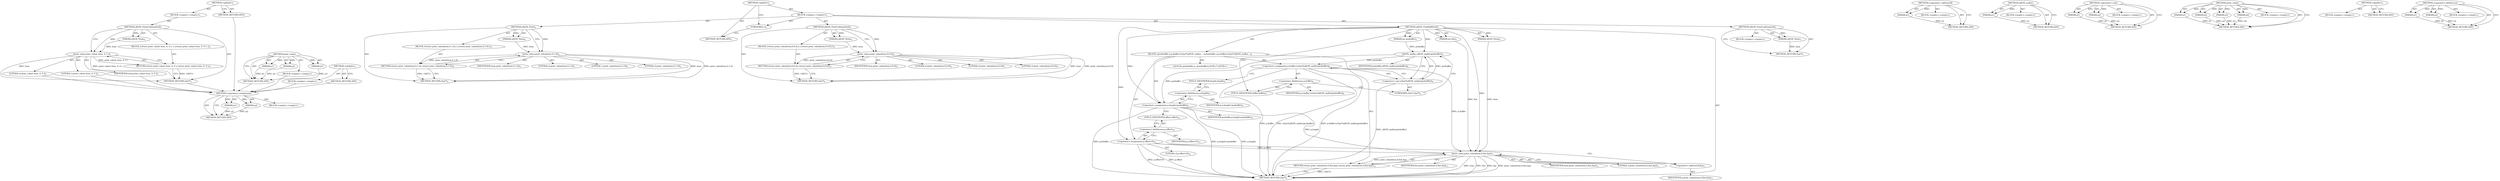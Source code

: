 digraph "&lt;operator&gt;.fieldAccess" {
vulnerable_6 [label=<(METHOD,&lt;global&gt;)<SUB>1</SUB>>];
vulnerable_7 [label=<(BLOCK,&lt;empty&gt;,&lt;empty&gt;)<SUB>1</SUB>>];
vulnerable_8 [label=<(METHOD,cJSON_PrintUnformatted)<SUB>1</SUB>>];
vulnerable_9 [label=<(PARAM,cJSON *item)<SUB>1</SUB>>];
vulnerable_10 [label=<(BLOCK,{
	return print_value( item, 0, 0 );
 },{
	return print_value( item, 0, 0 );
 })<SUB>2</SUB>>];
vulnerable_11 [label=<(RETURN,return print_value( item, 0, 0 );,return print_value( item, 0, 0 );)<SUB>3</SUB>>];
vulnerable_12 [label=<(print_value,print_value( item, 0, 0 ))<SUB>3</SUB>>];
vulnerable_13 [label=<(IDENTIFIER,item,print_value( item, 0, 0 ))<SUB>3</SUB>>];
vulnerable_14 [label=<(LITERAL,0,print_value( item, 0, 0 ))<SUB>3</SUB>>];
vulnerable_15 [label=<(LITERAL,0,print_value( item, 0, 0 ))<SUB>3</SUB>>];
vulnerable_16 [label=<(METHOD_RETURN,char*)<SUB>1</SUB>>];
vulnerable_18 [label=<(METHOD_RETURN,ANY)<SUB>1</SUB>>];
vulnerable_37 [label=<(METHOD,print_value)>];
vulnerable_38 [label=<(PARAM,p1)>];
vulnerable_39 [label=<(PARAM,p2)>];
vulnerable_40 [label=<(PARAM,p3)>];
vulnerable_41 [label=<(BLOCK,&lt;empty&gt;,&lt;empty&gt;)>];
vulnerable_42 [label=<(METHOD_RETURN,ANY)>];
vulnerable_31 [label=<(METHOD,&lt;global&gt;)<SUB>1</SUB>>];
vulnerable_32 [label=<(BLOCK,&lt;empty&gt;,&lt;empty&gt;)>];
vulnerable_33 [label=<(METHOD_RETURN,ANY)>];
fixed_97 [label=<(METHOD,&lt;operator&gt;.assignment)>];
fixed_98 [label=<(PARAM,p1)>];
fixed_99 [label=<(PARAM,p2)>];
fixed_100 [label=<(BLOCK,&lt;empty&gt;,&lt;empty&gt;)>];
fixed_101 [label=<(METHOD_RETURN,ANY)>];
fixed_6 [label=<(METHOD,&lt;global&gt;)<SUB>1</SUB>>];
fixed_7 [label=<(BLOCK,&lt;empty&gt;,&lt;empty&gt;)<SUB>1</SUB>>];
fixed_8 [label=<(METHOD,cJSON_PrintUnformatted)<SUB>1</SUB>>];
fixed_9 [label=<(PARAM,cJSON *item)<SUB>1</SUB>>];
fixed_10 [label=<(BLOCK,&lt;empty&gt;,&lt;empty&gt;)>];
fixed_11 [label=<(METHOD_RETURN,char*)<SUB>1</SUB>>];
fixed_13 [label=<(UNKNOWN,),))<SUB>1</SUB>>];
fixed_14 [label=<(METHOD,cJSON_Print)<SUB>2</SUB>>];
fixed_15 [label=<(PARAM,cJSON *item)<SUB>2</SUB>>];
fixed_16 [label=<(BLOCK,{return print_value(item,0,1,0);},{return print_value(item,0,1,0);})<SUB>2</SUB>>];
fixed_17 [label=<(RETURN,return print_value(item,0,1,0);,return print_value(item,0,1,0);)<SUB>2</SUB>>];
fixed_18 [label=<(print_value,print_value(item,0,1,0))<SUB>2</SUB>>];
fixed_19 [label=<(IDENTIFIER,item,print_value(item,0,1,0))<SUB>2</SUB>>];
fixed_20 [label=<(LITERAL,0,print_value(item,0,1,0))<SUB>2</SUB>>];
fixed_21 [label=<(LITERAL,1,print_value(item,0,1,0))<SUB>2</SUB>>];
fixed_22 [label=<(LITERAL,0,print_value(item,0,1,0))<SUB>2</SUB>>];
fixed_23 [label=<(METHOD_RETURN,char*)<SUB>2</SUB>>];
fixed_25 [label=<(METHOD,cJSON_PrintUnformatted)<SUB>3</SUB>>];
fixed_26 [label=<(PARAM,cJSON *item)<SUB>3</SUB>>];
fixed_27 [label=<(BLOCK,{return print_value(item,0,0,0);},{return print_value(item,0,0,0);})<SUB>3</SUB>>];
fixed_28 [label=<(RETURN,return print_value(item,0,0,0);,return print_value(item,0,0,0);)<SUB>3</SUB>>];
fixed_29 [label=<(print_value,print_value(item,0,0,0))<SUB>3</SUB>>];
fixed_30 [label=<(IDENTIFIER,item,print_value(item,0,0,0))<SUB>3</SUB>>];
fixed_31 [label=<(LITERAL,0,print_value(item,0,0,0))<SUB>3</SUB>>];
fixed_32 [label=<(LITERAL,0,print_value(item,0,0,0))<SUB>3</SUB>>];
fixed_33 [label=<(LITERAL,0,print_value(item,0,0,0))<SUB>3</SUB>>];
fixed_34 [label=<(METHOD_RETURN,char*)<SUB>3</SUB>>];
fixed_36 [label=<(METHOD,cJSON_PrintBuffered)<SUB>5</SUB>>];
fixed_37 [label=<(PARAM,cJSON *item)<SUB>5</SUB>>];
fixed_38 [label=<(PARAM,int prebuffer)<SUB>5</SUB>>];
fixed_39 [label=<(PARAM,int fmt)<SUB>5</SUB>>];
fixed_40 [label=<(BLOCK,{
	printbuffer p;
	p.buffer=(char*)cJSON_malloc...,{
	printbuffer p;
	p.buffer=(char*)cJSON_malloc...)<SUB>6</SUB>>];
fixed_41 [label="<(LOCAL,printbuffer p: printbuffer)<SUB>7</SUB>>"];
fixed_42 [label=<(&lt;operator&gt;.assignment,p.buffer=(char*)cJSON_malloc(prebuffer))<SUB>8</SUB>>];
fixed_43 [label=<(&lt;operator&gt;.fieldAccess,p.buffer)<SUB>8</SUB>>];
fixed_44 [label=<(IDENTIFIER,p,p.buffer=(char*)cJSON_malloc(prebuffer))<SUB>8</SUB>>];
fixed_45 [label=<(FIELD_IDENTIFIER,buffer,buffer)<SUB>8</SUB>>];
fixed_46 [label=<(&lt;operator&gt;.cast,(char*)cJSON_malloc(prebuffer))<SUB>8</SUB>>];
fixed_47 [label=<(UNKNOWN,char*,char*)<SUB>8</SUB>>];
fixed_48 [label=<(cJSON_malloc,cJSON_malloc(prebuffer))<SUB>8</SUB>>];
fixed_49 [label=<(IDENTIFIER,prebuffer,cJSON_malloc(prebuffer))<SUB>8</SUB>>];
fixed_50 [label=<(&lt;operator&gt;.assignment,p.length=prebuffer)<SUB>9</SUB>>];
fixed_51 [label=<(&lt;operator&gt;.fieldAccess,p.length)<SUB>9</SUB>>];
fixed_52 [label=<(IDENTIFIER,p,p.length=prebuffer)<SUB>9</SUB>>];
fixed_53 [label=<(FIELD_IDENTIFIER,length,length)<SUB>9</SUB>>];
fixed_54 [label=<(IDENTIFIER,prebuffer,p.length=prebuffer)<SUB>9</SUB>>];
fixed_55 [label=<(&lt;operator&gt;.assignment,p.offset=0)<SUB>10</SUB>>];
fixed_56 [label=<(&lt;operator&gt;.fieldAccess,p.offset)<SUB>10</SUB>>];
fixed_57 [label=<(IDENTIFIER,p,p.offset=0)<SUB>10</SUB>>];
fixed_58 [label=<(FIELD_IDENTIFIER,offset,offset)<SUB>10</SUB>>];
fixed_59 [label=<(LITERAL,0,p.offset=0)<SUB>10</SUB>>];
fixed_60 [label=<(RETURN,return print_value(item,0,fmt,&amp;p);,return print_value(item,0,fmt,&amp;p);)<SUB>11</SUB>>];
fixed_61 [label=<(print_value,print_value(item,0,fmt,&amp;p))<SUB>11</SUB>>];
fixed_62 [label=<(IDENTIFIER,item,print_value(item,0,fmt,&amp;p))<SUB>11</SUB>>];
fixed_63 [label=<(LITERAL,0,print_value(item,0,fmt,&amp;p))<SUB>11</SUB>>];
fixed_64 [label=<(IDENTIFIER,fmt,print_value(item,0,fmt,&amp;p))<SUB>11</SUB>>];
fixed_65 [label=<(&lt;operator&gt;.addressOf,&amp;p)<SUB>11</SUB>>];
fixed_66 [label=<(IDENTIFIER,p,print_value(item,0,fmt,&amp;p))<SUB>11</SUB>>];
fixed_67 [label=<(METHOD_RETURN,char*)<SUB>5</SUB>>];
fixed_69 [label=<(METHOD_RETURN,ANY)<SUB>1</SUB>>];
fixed_116 [label=<(METHOD,&lt;operator&gt;.addressOf)>];
fixed_117 [label=<(PARAM,p1)>];
fixed_118 [label=<(BLOCK,&lt;empty&gt;,&lt;empty&gt;)>];
fixed_119 [label=<(METHOD_RETURN,ANY)>];
fixed_112 [label=<(METHOD,cJSON_malloc)>];
fixed_113 [label=<(PARAM,p1)>];
fixed_114 [label=<(BLOCK,&lt;empty&gt;,&lt;empty&gt;)>];
fixed_115 [label=<(METHOD_RETURN,ANY)>];
fixed_107 [label=<(METHOD,&lt;operator&gt;.cast)>];
fixed_108 [label=<(PARAM,p1)>];
fixed_109 [label=<(PARAM,p2)>];
fixed_110 [label=<(BLOCK,&lt;empty&gt;,&lt;empty&gt;)>];
fixed_111 [label=<(METHOD_RETURN,ANY)>];
fixed_90 [label=<(METHOD,print_value)>];
fixed_91 [label=<(PARAM,p1)>];
fixed_92 [label=<(PARAM,p2)>];
fixed_93 [label=<(PARAM,p3)>];
fixed_94 [label=<(PARAM,p4)>];
fixed_95 [label=<(BLOCK,&lt;empty&gt;,&lt;empty&gt;)>];
fixed_96 [label=<(METHOD_RETURN,ANY)>];
fixed_84 [label=<(METHOD,&lt;global&gt;)<SUB>1</SUB>>];
fixed_85 [label=<(BLOCK,&lt;empty&gt;,&lt;empty&gt;)>];
fixed_86 [label=<(METHOD_RETURN,ANY)>];
fixed_102 [label=<(METHOD,&lt;operator&gt;.fieldAccess)>];
fixed_103 [label=<(PARAM,p1)>];
fixed_104 [label=<(PARAM,p2)>];
fixed_105 [label=<(BLOCK,&lt;empty&gt;,&lt;empty&gt;)>];
fixed_106 [label=<(METHOD_RETURN,ANY)>];
vulnerable_6 -> vulnerable_7  [key=0, label="AST: "];
vulnerable_6 -> vulnerable_18  [key=0, label="AST: "];
vulnerable_6 -> vulnerable_18  [key=1, label="CFG: "];
vulnerable_7 -> vulnerable_8  [key=0, label="AST: "];
vulnerable_8 -> vulnerable_9  [key=0, label="AST: "];
vulnerable_8 -> vulnerable_9  [key=1, label="DDG: "];
vulnerable_8 -> vulnerable_10  [key=0, label="AST: "];
vulnerable_8 -> vulnerable_16  [key=0, label="AST: "];
vulnerable_8 -> vulnerable_12  [key=0, label="CFG: "];
vulnerable_8 -> vulnerable_12  [key=1, label="DDG: "];
vulnerable_9 -> vulnerable_12  [key=0, label="DDG: item"];
vulnerable_10 -> vulnerable_11  [key=0, label="AST: "];
vulnerable_11 -> vulnerable_12  [key=0, label="AST: "];
vulnerable_11 -> vulnerable_16  [key=0, label="CFG: "];
vulnerable_11 -> vulnerable_16  [key=1, label="DDG: &lt;RET&gt;"];
vulnerable_12 -> vulnerable_13  [key=0, label="AST: "];
vulnerable_12 -> vulnerable_14  [key=0, label="AST: "];
vulnerable_12 -> vulnerable_15  [key=0, label="AST: "];
vulnerable_12 -> vulnerable_11  [key=0, label="CFG: "];
vulnerable_12 -> vulnerable_11  [key=1, label="DDG: print_value( item, 0, 0 )"];
vulnerable_12 -> vulnerable_16  [key=0, label="DDG: item"];
vulnerable_12 -> vulnerable_16  [key=1, label="DDG: print_value( item, 0, 0 )"];
vulnerable_13 -> fixed_97  [key=0];
vulnerable_14 -> fixed_97  [key=0];
vulnerable_15 -> fixed_97  [key=0];
vulnerable_16 -> fixed_97  [key=0];
vulnerable_18 -> fixed_97  [key=0];
vulnerable_37 -> vulnerable_38  [key=0, label="AST: "];
vulnerable_37 -> vulnerable_38  [key=1, label="DDG: "];
vulnerable_37 -> vulnerable_41  [key=0, label="AST: "];
vulnerable_37 -> vulnerable_39  [key=0, label="AST: "];
vulnerable_37 -> vulnerable_39  [key=1, label="DDG: "];
vulnerable_37 -> vulnerable_42  [key=0, label="AST: "];
vulnerable_37 -> vulnerable_42  [key=1, label="CFG: "];
vulnerable_37 -> vulnerable_40  [key=0, label="AST: "];
vulnerable_37 -> vulnerable_40  [key=1, label="DDG: "];
vulnerable_38 -> vulnerable_42  [key=0, label="DDG: p1"];
vulnerable_39 -> vulnerable_42  [key=0, label="DDG: p2"];
vulnerable_40 -> vulnerable_42  [key=0, label="DDG: p3"];
vulnerable_41 -> fixed_97  [key=0];
vulnerable_42 -> fixed_97  [key=0];
vulnerable_31 -> vulnerable_32  [key=0, label="AST: "];
vulnerable_31 -> vulnerable_33  [key=0, label="AST: "];
vulnerable_31 -> vulnerable_33  [key=1, label="CFG: "];
vulnerable_32 -> fixed_97  [key=0];
vulnerable_33 -> fixed_97  [key=0];
fixed_97 -> fixed_98  [key=0, label="AST: "];
fixed_97 -> fixed_98  [key=1, label="DDG: "];
fixed_97 -> fixed_100  [key=0, label="AST: "];
fixed_97 -> fixed_99  [key=0, label="AST: "];
fixed_97 -> fixed_99  [key=1, label="DDG: "];
fixed_97 -> fixed_101  [key=0, label="AST: "];
fixed_97 -> fixed_101  [key=1, label="CFG: "];
fixed_98 -> fixed_101  [key=0, label="DDG: p1"];
fixed_99 -> fixed_101  [key=0, label="DDG: p2"];
fixed_6 -> fixed_7  [key=0, label="AST: "];
fixed_6 -> fixed_69  [key=0, label="AST: "];
fixed_6 -> fixed_13  [key=0, label="CFG: "];
fixed_7 -> fixed_8  [key=0, label="AST: "];
fixed_7 -> fixed_13  [key=0, label="AST: "];
fixed_7 -> fixed_14  [key=0, label="AST: "];
fixed_7 -> fixed_25  [key=0, label="AST: "];
fixed_7 -> fixed_36  [key=0, label="AST: "];
fixed_8 -> fixed_9  [key=0, label="AST: "];
fixed_8 -> fixed_9  [key=1, label="DDG: "];
fixed_8 -> fixed_10  [key=0, label="AST: "];
fixed_8 -> fixed_11  [key=0, label="AST: "];
fixed_8 -> fixed_11  [key=1, label="CFG: "];
fixed_9 -> fixed_11  [key=0, label="DDG: item"];
fixed_13 -> fixed_69  [key=0, label="CFG: "];
fixed_14 -> fixed_15  [key=0, label="AST: "];
fixed_14 -> fixed_15  [key=1, label="DDG: "];
fixed_14 -> fixed_16  [key=0, label="AST: "];
fixed_14 -> fixed_23  [key=0, label="AST: "];
fixed_14 -> fixed_18  [key=0, label="CFG: "];
fixed_14 -> fixed_18  [key=1, label="DDG: "];
fixed_15 -> fixed_18  [key=0, label="DDG: item"];
fixed_16 -> fixed_17  [key=0, label="AST: "];
fixed_17 -> fixed_18  [key=0, label="AST: "];
fixed_17 -> fixed_23  [key=0, label="CFG: "];
fixed_17 -> fixed_23  [key=1, label="DDG: &lt;RET&gt;"];
fixed_18 -> fixed_19  [key=0, label="AST: "];
fixed_18 -> fixed_20  [key=0, label="AST: "];
fixed_18 -> fixed_21  [key=0, label="AST: "];
fixed_18 -> fixed_22  [key=0, label="AST: "];
fixed_18 -> fixed_17  [key=0, label="CFG: "];
fixed_18 -> fixed_17  [key=1, label="DDG: print_value(item,0,1,0)"];
fixed_18 -> fixed_23  [key=0, label="DDG: item"];
fixed_18 -> fixed_23  [key=1, label="DDG: print_value(item,0,1,0)"];
fixed_25 -> fixed_26  [key=0, label="AST: "];
fixed_25 -> fixed_26  [key=1, label="DDG: "];
fixed_25 -> fixed_27  [key=0, label="AST: "];
fixed_25 -> fixed_34  [key=0, label="AST: "];
fixed_25 -> fixed_29  [key=0, label="CFG: "];
fixed_25 -> fixed_29  [key=1, label="DDG: "];
fixed_26 -> fixed_29  [key=0, label="DDG: item"];
fixed_27 -> fixed_28  [key=0, label="AST: "];
fixed_28 -> fixed_29  [key=0, label="AST: "];
fixed_28 -> fixed_34  [key=0, label="CFG: "];
fixed_28 -> fixed_34  [key=1, label="DDG: &lt;RET&gt;"];
fixed_29 -> fixed_30  [key=0, label="AST: "];
fixed_29 -> fixed_31  [key=0, label="AST: "];
fixed_29 -> fixed_32  [key=0, label="AST: "];
fixed_29 -> fixed_33  [key=0, label="AST: "];
fixed_29 -> fixed_28  [key=0, label="CFG: "];
fixed_29 -> fixed_28  [key=1, label="DDG: print_value(item,0,0,0)"];
fixed_29 -> fixed_34  [key=0, label="DDG: item"];
fixed_29 -> fixed_34  [key=1, label="DDG: print_value(item,0,0,0)"];
fixed_36 -> fixed_37  [key=0, label="AST: "];
fixed_36 -> fixed_37  [key=1, label="DDG: "];
fixed_36 -> fixed_38  [key=0, label="AST: "];
fixed_36 -> fixed_38  [key=1, label="DDG: "];
fixed_36 -> fixed_39  [key=0, label="AST: "];
fixed_36 -> fixed_39  [key=1, label="DDG: "];
fixed_36 -> fixed_40  [key=0, label="AST: "];
fixed_36 -> fixed_67  [key=0, label="AST: "];
fixed_36 -> fixed_45  [key=0, label="CFG: "];
fixed_36 -> fixed_50  [key=0, label="DDG: "];
fixed_36 -> fixed_55  [key=0, label="DDG: "];
fixed_36 -> fixed_61  [key=0, label="DDG: "];
fixed_36 -> fixed_48  [key=0, label="DDG: "];
fixed_37 -> fixed_61  [key=0, label="DDG: item"];
fixed_38 -> fixed_48  [key=0, label="DDG: prebuffer"];
fixed_39 -> fixed_61  [key=0, label="DDG: fmt"];
fixed_40 -> fixed_41  [key=0, label="AST: "];
fixed_40 -> fixed_42  [key=0, label="AST: "];
fixed_40 -> fixed_50  [key=0, label="AST: "];
fixed_40 -> fixed_55  [key=0, label="AST: "];
fixed_40 -> fixed_60  [key=0, label="AST: "];
fixed_42 -> fixed_43  [key=0, label="AST: "];
fixed_42 -> fixed_46  [key=0, label="AST: "];
fixed_42 -> fixed_53  [key=0, label="CFG: "];
fixed_42 -> fixed_67  [key=0, label="DDG: p.buffer"];
fixed_42 -> fixed_67  [key=1, label="DDG: (char*)cJSON_malloc(prebuffer)"];
fixed_42 -> fixed_67  [key=2, label="DDG: p.buffer=(char*)cJSON_malloc(prebuffer)"];
fixed_42 -> fixed_61  [key=0, label="DDG: p.buffer"];
fixed_43 -> fixed_44  [key=0, label="AST: "];
fixed_43 -> fixed_45  [key=0, label="AST: "];
fixed_43 -> fixed_47  [key=0, label="CFG: "];
fixed_45 -> fixed_43  [key=0, label="CFG: "];
fixed_46 -> fixed_47  [key=0, label="AST: "];
fixed_46 -> fixed_48  [key=0, label="AST: "];
fixed_46 -> fixed_42  [key=0, label="CFG: "];
fixed_46 -> fixed_67  [key=0, label="DDG: cJSON_malloc(prebuffer)"];
fixed_47 -> fixed_48  [key=0, label="CFG: "];
fixed_48 -> fixed_49  [key=0, label="AST: "];
fixed_48 -> fixed_46  [key=0, label="CFG: "];
fixed_48 -> fixed_46  [key=1, label="DDG: prebuffer"];
fixed_48 -> fixed_42  [key=0, label="DDG: prebuffer"];
fixed_48 -> fixed_50  [key=0, label="DDG: prebuffer"];
fixed_50 -> fixed_51  [key=0, label="AST: "];
fixed_50 -> fixed_54  [key=0, label="AST: "];
fixed_50 -> fixed_58  [key=0, label="CFG: "];
fixed_50 -> fixed_67  [key=0, label="DDG: p.length"];
fixed_50 -> fixed_67  [key=1, label="DDG: prebuffer"];
fixed_50 -> fixed_67  [key=2, label="DDG: p.length=prebuffer"];
fixed_50 -> fixed_61  [key=0, label="DDG: p.length"];
fixed_51 -> fixed_52  [key=0, label="AST: "];
fixed_51 -> fixed_53  [key=0, label="AST: "];
fixed_51 -> fixed_50  [key=0, label="CFG: "];
fixed_53 -> fixed_51  [key=0, label="CFG: "];
fixed_55 -> fixed_56  [key=0, label="AST: "];
fixed_55 -> fixed_59  [key=0, label="AST: "];
fixed_55 -> fixed_65  [key=0, label="CFG: "];
fixed_55 -> fixed_67  [key=0, label="DDG: p.offset"];
fixed_55 -> fixed_67  [key=1, label="DDG: p.offset=0"];
fixed_55 -> fixed_61  [key=0, label="DDG: p.offset"];
fixed_56 -> fixed_57  [key=0, label="AST: "];
fixed_56 -> fixed_58  [key=0, label="AST: "];
fixed_56 -> fixed_55  [key=0, label="CFG: "];
fixed_58 -> fixed_56  [key=0, label="CFG: "];
fixed_60 -> fixed_61  [key=0, label="AST: "];
fixed_60 -> fixed_67  [key=0, label="CFG: "];
fixed_60 -> fixed_67  [key=1, label="DDG: &lt;RET&gt;"];
fixed_61 -> fixed_62  [key=0, label="AST: "];
fixed_61 -> fixed_63  [key=0, label="AST: "];
fixed_61 -> fixed_64  [key=0, label="AST: "];
fixed_61 -> fixed_65  [key=0, label="AST: "];
fixed_61 -> fixed_60  [key=0, label="CFG: "];
fixed_61 -> fixed_60  [key=1, label="DDG: print_value(item,0,fmt,&amp;p)"];
fixed_61 -> fixed_67  [key=0, label="DDG: item"];
fixed_61 -> fixed_67  [key=1, label="DDG: fmt"];
fixed_61 -> fixed_67  [key=2, label="DDG: &amp;p"];
fixed_61 -> fixed_67  [key=3, label="DDG: print_value(item,0,fmt,&amp;p)"];
fixed_65 -> fixed_66  [key=0, label="AST: "];
fixed_65 -> fixed_61  [key=0, label="CFG: "];
fixed_116 -> fixed_117  [key=0, label="AST: "];
fixed_116 -> fixed_117  [key=1, label="DDG: "];
fixed_116 -> fixed_118  [key=0, label="AST: "];
fixed_116 -> fixed_119  [key=0, label="AST: "];
fixed_116 -> fixed_119  [key=1, label="CFG: "];
fixed_117 -> fixed_119  [key=0, label="DDG: p1"];
fixed_112 -> fixed_113  [key=0, label="AST: "];
fixed_112 -> fixed_113  [key=1, label="DDG: "];
fixed_112 -> fixed_114  [key=0, label="AST: "];
fixed_112 -> fixed_115  [key=0, label="AST: "];
fixed_112 -> fixed_115  [key=1, label="CFG: "];
fixed_113 -> fixed_115  [key=0, label="DDG: p1"];
fixed_107 -> fixed_108  [key=0, label="AST: "];
fixed_107 -> fixed_108  [key=1, label="DDG: "];
fixed_107 -> fixed_110  [key=0, label="AST: "];
fixed_107 -> fixed_109  [key=0, label="AST: "];
fixed_107 -> fixed_109  [key=1, label="DDG: "];
fixed_107 -> fixed_111  [key=0, label="AST: "];
fixed_107 -> fixed_111  [key=1, label="CFG: "];
fixed_108 -> fixed_111  [key=0, label="DDG: p1"];
fixed_109 -> fixed_111  [key=0, label="DDG: p2"];
fixed_90 -> fixed_91  [key=0, label="AST: "];
fixed_90 -> fixed_91  [key=1, label="DDG: "];
fixed_90 -> fixed_95  [key=0, label="AST: "];
fixed_90 -> fixed_92  [key=0, label="AST: "];
fixed_90 -> fixed_92  [key=1, label="DDG: "];
fixed_90 -> fixed_96  [key=0, label="AST: "];
fixed_90 -> fixed_96  [key=1, label="CFG: "];
fixed_90 -> fixed_93  [key=0, label="AST: "];
fixed_90 -> fixed_93  [key=1, label="DDG: "];
fixed_90 -> fixed_94  [key=0, label="AST: "];
fixed_90 -> fixed_94  [key=1, label="DDG: "];
fixed_91 -> fixed_96  [key=0, label="DDG: p1"];
fixed_92 -> fixed_96  [key=0, label="DDG: p2"];
fixed_93 -> fixed_96  [key=0, label="DDG: p3"];
fixed_94 -> fixed_96  [key=0, label="DDG: p4"];
fixed_84 -> fixed_85  [key=0, label="AST: "];
fixed_84 -> fixed_86  [key=0, label="AST: "];
fixed_84 -> fixed_86  [key=1, label="CFG: "];
fixed_102 -> fixed_103  [key=0, label="AST: "];
fixed_102 -> fixed_103  [key=1, label="DDG: "];
fixed_102 -> fixed_105  [key=0, label="AST: "];
fixed_102 -> fixed_104  [key=0, label="AST: "];
fixed_102 -> fixed_104  [key=1, label="DDG: "];
fixed_102 -> fixed_106  [key=0, label="AST: "];
fixed_102 -> fixed_106  [key=1, label="CFG: "];
fixed_103 -> fixed_106  [key=0, label="DDG: p1"];
fixed_104 -> fixed_106  [key=0, label="DDG: p2"];
}
